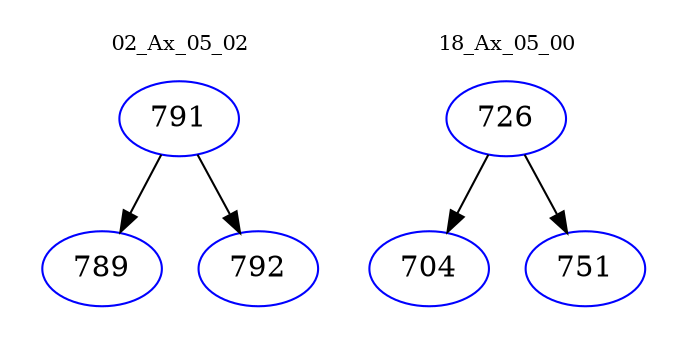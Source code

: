 digraph{
subgraph cluster_0 {
color = white
label = "02_Ax_05_02";
fontsize=10;
T0_791 [label="791", color="blue"]
T0_791 -> T0_789 [color="black"]
T0_789 [label="789", color="blue"]
T0_791 -> T0_792 [color="black"]
T0_792 [label="792", color="blue"]
}
subgraph cluster_1 {
color = white
label = "18_Ax_05_00";
fontsize=10;
T1_726 [label="726", color="blue"]
T1_726 -> T1_704 [color="black"]
T1_704 [label="704", color="blue"]
T1_726 -> T1_751 [color="black"]
T1_751 [label="751", color="blue"]
}
}
